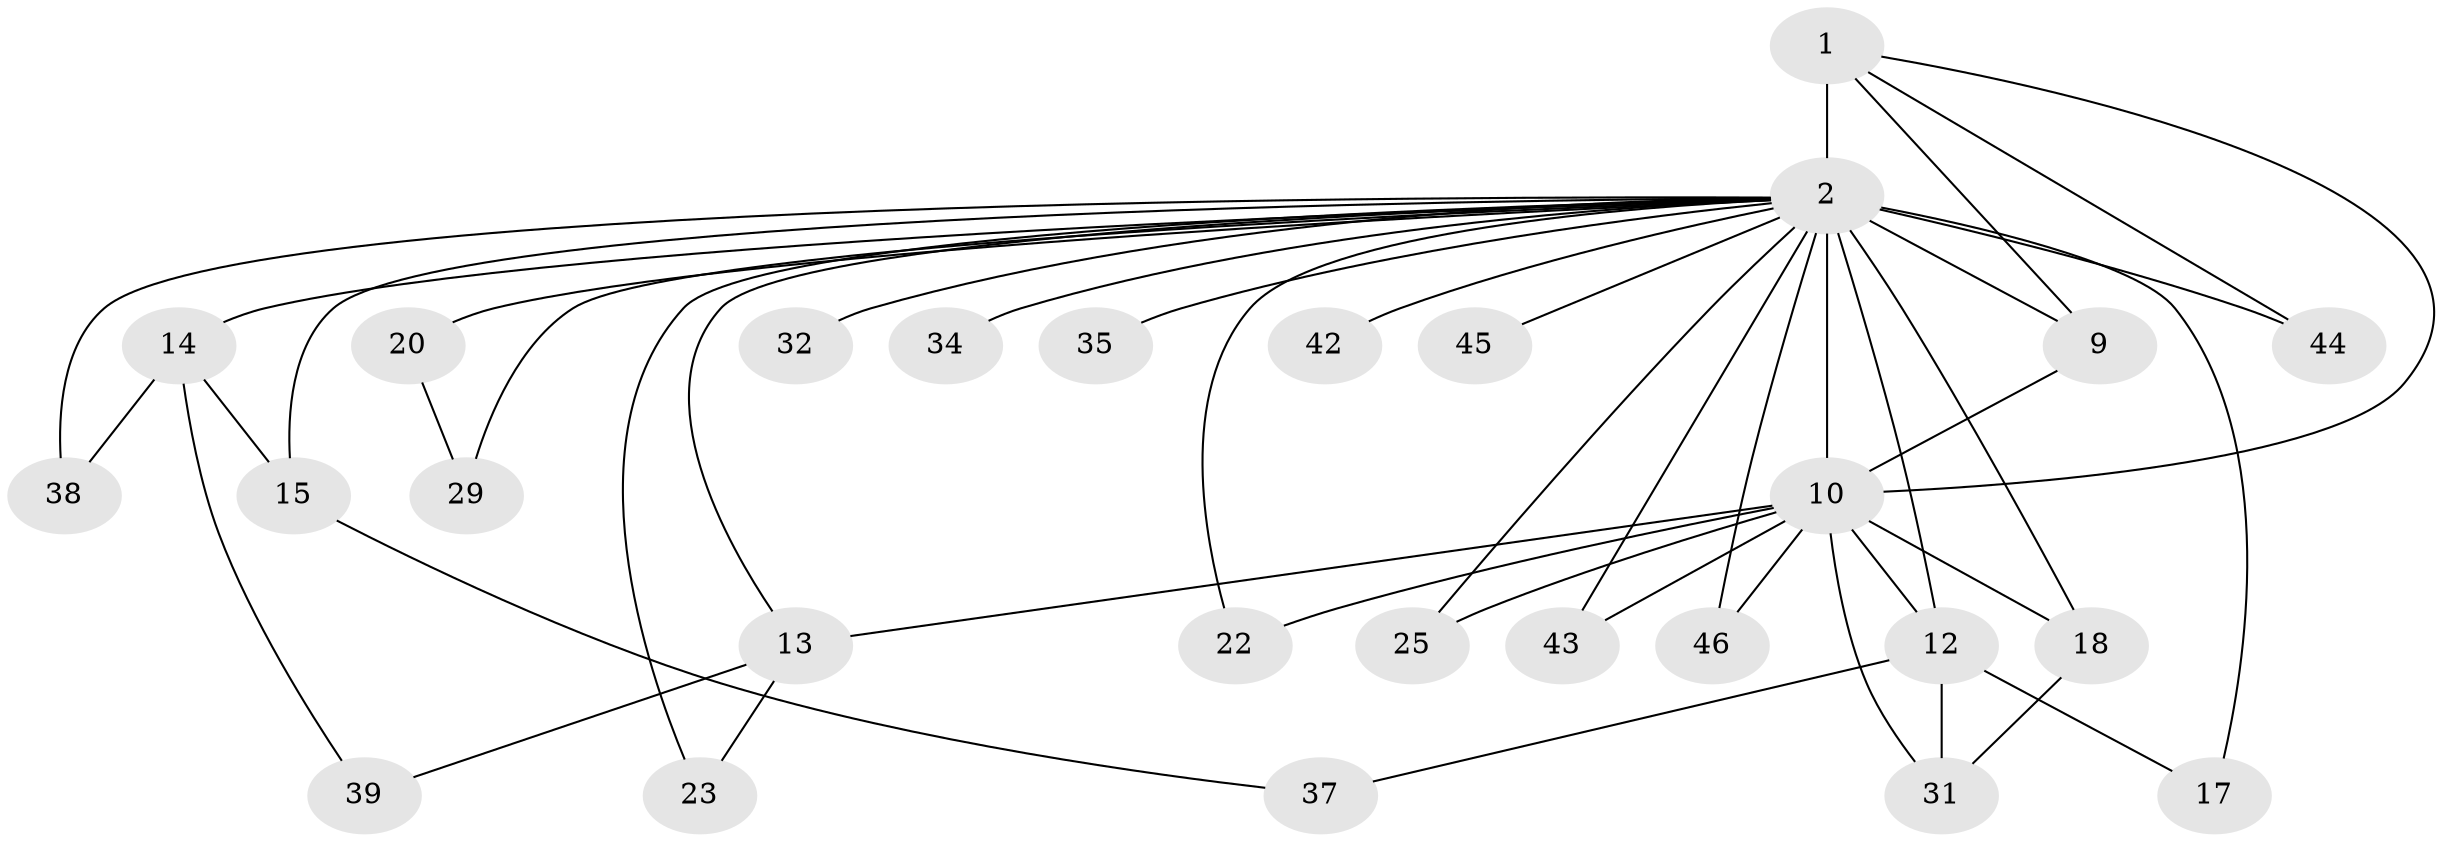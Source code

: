// original degree distribution, {11: 0.03636363636363636, 18: 0.01818181818181818, 17: 0.01818181818181818, 15: 0.03636363636363636, 12: 0.01818181818181818, 19: 0.01818181818181818, 16: 0.01818181818181818, 21: 0.01818181818181818, 2: 0.5454545454545454, 5: 0.03636363636363636, 6: 0.01818181818181818, 3: 0.16363636363636364, 4: 0.05454545454545454}
// Generated by graph-tools (version 1.1) at 2025/17/03/04/25 18:17:37]
// undirected, 27 vertices, 46 edges
graph export_dot {
graph [start="1"]
  node [color=gray90,style=filled];
  1;
  2 [super="+6+52+7+19+24+11+27+3"];
  9 [super="+33+36"];
  10 [super="+40+50"];
  12;
  13;
  14;
  15;
  17;
  18 [super="+26"];
  20;
  22;
  23;
  25;
  29;
  31 [super="+48"];
  32;
  34;
  35;
  37;
  38;
  39;
  42;
  43;
  44;
  45;
  46;
  1 -- 2 [weight=7];
  1 -- 9 [weight=2];
  1 -- 10;
  1 -- 44;
  2 -- 9 [weight=9];
  2 -- 10 [weight=11];
  2 -- 14 [weight=3];
  2 -- 15;
  2 -- 17 [weight=2];
  2 -- 18 [weight=2];
  2 -- 23;
  2 -- 25;
  2 -- 32 [weight=2];
  2 -- 38;
  2 -- 45;
  2 -- 34 [weight=2];
  2 -- 35 [weight=2];
  2 -- 12;
  2 -- 20 [weight=2];
  2 -- 29;
  2 -- 43;
  2 -- 46 [weight=2];
  2 -- 42 [weight=2];
  2 -- 44;
  2 -- 13 [weight=2];
  2 -- 22;
  9 -- 10;
  10 -- 12;
  10 -- 13;
  10 -- 18;
  10 -- 22;
  10 -- 25;
  10 -- 31;
  10 -- 43;
  10 -- 46;
  12 -- 17;
  12 -- 37;
  12 -- 31;
  13 -- 23;
  13 -- 39;
  14 -- 15;
  14 -- 38;
  14 -- 39;
  15 -- 37;
  18 -- 31;
  20 -- 29;
}
